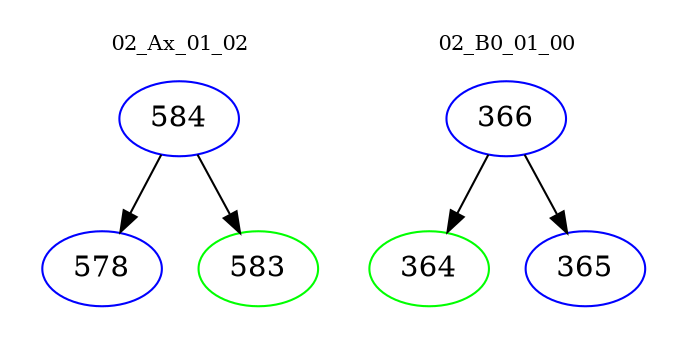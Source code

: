 digraph{
subgraph cluster_0 {
color = white
label = "02_Ax_01_02";
fontsize=10;
T0_584 [label="584", color="blue"]
T0_584 -> T0_578 [color="black"]
T0_578 [label="578", color="blue"]
T0_584 -> T0_583 [color="black"]
T0_583 [label="583", color="green"]
}
subgraph cluster_1 {
color = white
label = "02_B0_01_00";
fontsize=10;
T1_366 [label="366", color="blue"]
T1_366 -> T1_364 [color="black"]
T1_364 [label="364", color="green"]
T1_366 -> T1_365 [color="black"]
T1_365 [label="365", color="blue"]
}
}
